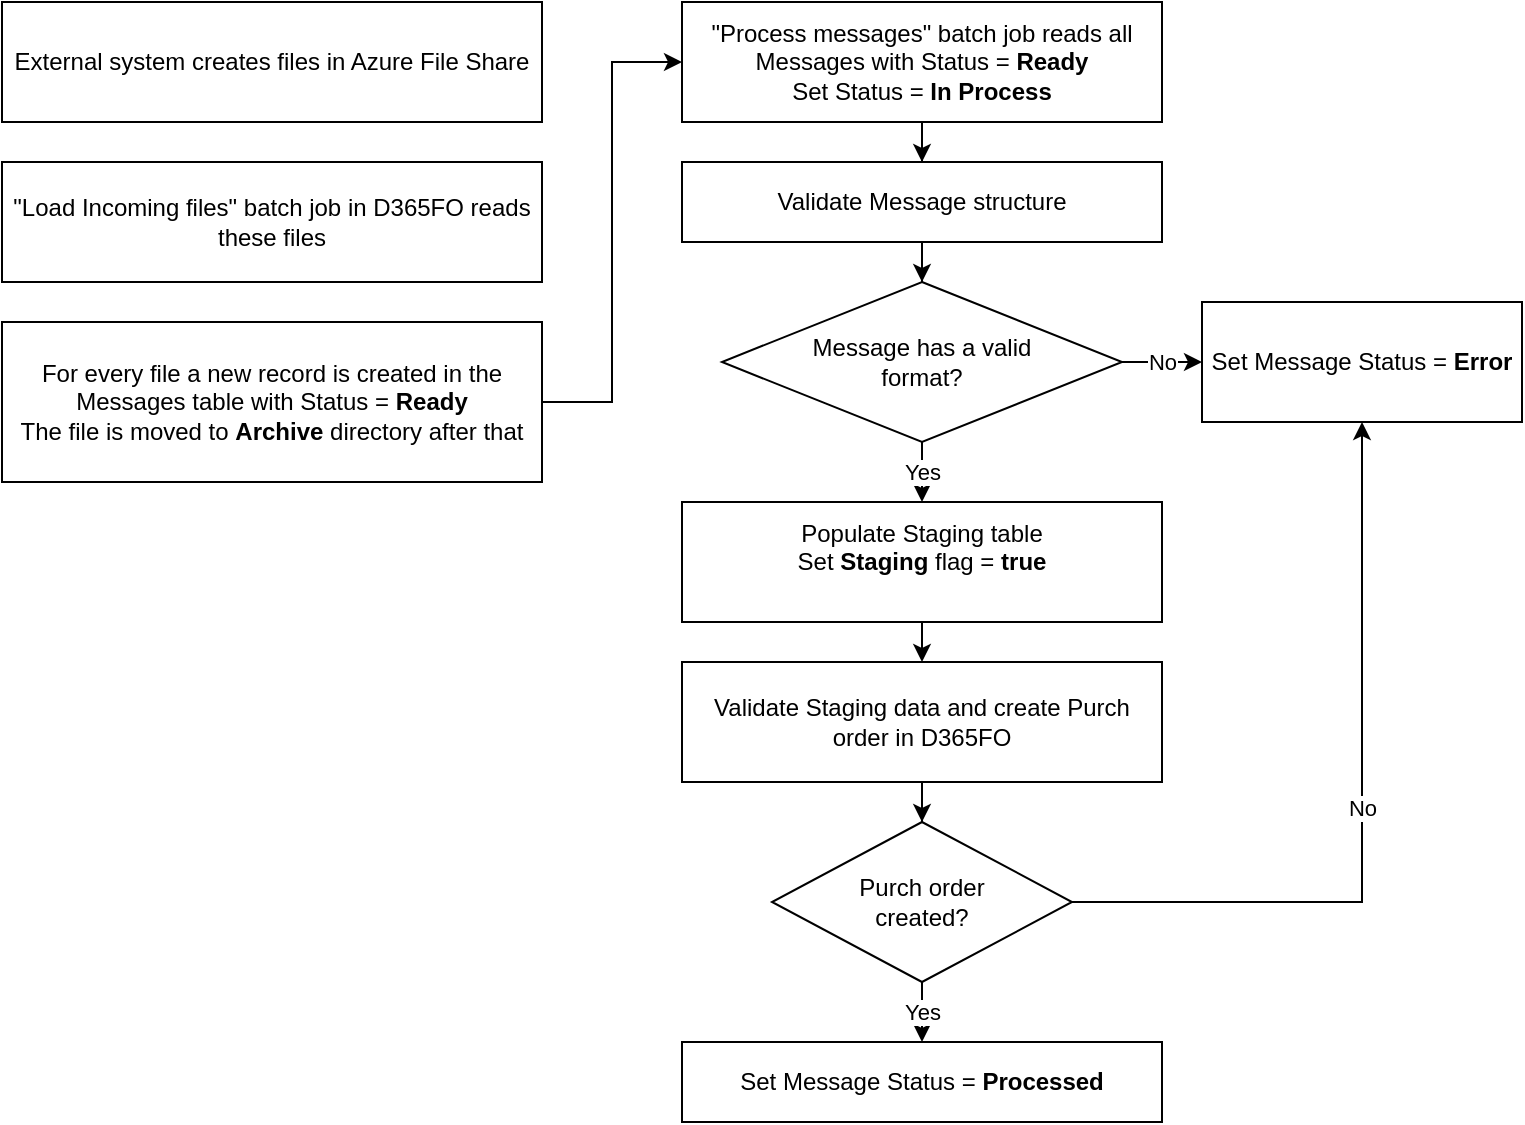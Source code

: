 <mxfile version="17.5.0" type="device"><diagram id="z9uU1f_HXPXULeF9c7at" name="Page-1"><mxGraphModel dx="1401" dy="779" grid="1" gridSize="10" guides="1" tooltips="1" connect="1" arrows="1" fold="1" page="1" pageScale="1" pageWidth="850" pageHeight="1100" math="0" shadow="0"><root><mxCell id="0"/><mxCell id="1" parent="0"/><mxCell id="t-R9a3pBUUL_cPrR9cQ_-1" value="External system creates files in Azure File Share" style="rounded=0;whiteSpace=wrap;html=1;" parent="1" vertex="1"><mxGeometry x="30" y="80" width="270" height="60" as="geometry"/></mxCell><mxCell id="gzNPV3z2deeb2RBVqjOM-12" value="Yes" style="edgeStyle=orthogonalEdgeStyle;rounded=0;orthogonalLoop=1;jettySize=auto;html=1;" parent="1" source="t-R9a3pBUUL_cPrR9cQ_-2" target="gzNPV3z2deeb2RBVqjOM-5" edge="1"><mxGeometry relative="1" as="geometry"/></mxCell><mxCell id="gzNPV3z2deeb2RBVqjOM-18" value="No" style="edgeStyle=orthogonalEdgeStyle;rounded=0;orthogonalLoop=1;jettySize=auto;html=1;" parent="1" source="t-R9a3pBUUL_cPrR9cQ_-2" target="gzNPV3z2deeb2RBVqjOM-9" edge="1"><mxGeometry relative="1" as="geometry"/></mxCell><mxCell id="t-R9a3pBUUL_cPrR9cQ_-2" value="&lt;div&gt;Message has a valid &lt;br&gt;&lt;/div&gt;&lt;div&gt;format?&lt;/div&gt;" style="rhombus;whiteSpace=wrap;html=1;" parent="1" vertex="1"><mxGeometry x="390" y="220" width="200" height="80" as="geometry"/></mxCell><mxCell id="gzNPV3z2deeb2RBVqjOM-1" value="&quot;Load Incoming files&quot; batch job in D365FO reads these files" style="rounded=0;whiteSpace=wrap;html=1;" parent="1" vertex="1"><mxGeometry x="30" y="160" width="270" height="60" as="geometry"/></mxCell><mxCell id="gzNPV3z2deeb2RBVqjOM-21" style="edgeStyle=orthogonalEdgeStyle;rounded=0;orthogonalLoop=1;jettySize=auto;html=1;entryX=0;entryY=0.5;entryDx=0;entryDy=0;" parent="1" source="gzNPV3z2deeb2RBVqjOM-2" target="gzNPV3z2deeb2RBVqjOM-3" edge="1"><mxGeometry relative="1" as="geometry"/></mxCell><mxCell id="gzNPV3z2deeb2RBVqjOM-2" value="&lt;div&gt;For every file a new record is created in the Messages table with Status = &lt;b&gt;Ready&lt;/b&gt;&lt;/div&gt;&lt;div&gt;The file is moved to &lt;b&gt;Archive &lt;/b&gt;directory after that&lt;br&gt;&lt;/div&gt;" style="rounded=0;whiteSpace=wrap;html=1;" parent="1" vertex="1"><mxGeometry x="30" y="240" width="270" height="80" as="geometry"/></mxCell><mxCell id="gzNPV3z2deeb2RBVqjOM-10" value="" style="edgeStyle=orthogonalEdgeStyle;rounded=0;orthogonalLoop=1;jettySize=auto;html=1;" parent="1" source="gzNPV3z2deeb2RBVqjOM-3" target="gzNPV3z2deeb2RBVqjOM-4" edge="1"><mxGeometry relative="1" as="geometry"/></mxCell><mxCell id="gzNPV3z2deeb2RBVqjOM-3" value="&lt;div&gt;&quot;Process messages&quot; batch job reads all Messages with Status = &lt;b&gt;Ready&lt;/b&gt;&lt;/div&gt;&lt;div&gt;Set Status = &lt;b&gt;In Process&lt;br&gt;&lt;/b&gt;&lt;/div&gt;" style="rounded=0;whiteSpace=wrap;html=1;" parent="1" vertex="1"><mxGeometry x="370" y="80" width="240" height="60" as="geometry"/></mxCell><mxCell id="gzNPV3z2deeb2RBVqjOM-11" value="" style="edgeStyle=orthogonalEdgeStyle;rounded=0;orthogonalLoop=1;jettySize=auto;html=1;" parent="1" source="gzNPV3z2deeb2RBVqjOM-4" target="t-R9a3pBUUL_cPrR9cQ_-2" edge="1"><mxGeometry relative="1" as="geometry"/></mxCell><mxCell id="gzNPV3z2deeb2RBVqjOM-4" value="Validate Message structure " style="rounded=0;whiteSpace=wrap;html=1;" parent="1" vertex="1"><mxGeometry x="370" y="160" width="240" height="40" as="geometry"/></mxCell><mxCell id="gzNPV3z2deeb2RBVqjOM-15" style="edgeStyle=orthogonalEdgeStyle;rounded=0;orthogonalLoop=1;jettySize=auto;html=1;exitX=0.5;exitY=1;exitDx=0;exitDy=0;entryX=0.5;entryY=0;entryDx=0;entryDy=0;" parent="1" source="gzNPV3z2deeb2RBVqjOM-5" target="gzNPV3z2deeb2RBVqjOM-6" edge="1"><mxGeometry relative="1" as="geometry"/></mxCell><mxCell id="gzNPV3z2deeb2RBVqjOM-5" value="&lt;div&gt;Populate Staging table&lt;/div&gt;&lt;div&gt;Set &lt;b&gt;Staging &lt;/b&gt;flag = &lt;b&gt;true&lt;/b&gt;&lt;br&gt;&lt;/div&gt;&lt;div&gt;&lt;br&gt;&lt;/div&gt;" style="rounded=0;whiteSpace=wrap;html=1;" parent="1" vertex="1"><mxGeometry x="370" y="330" width="240" height="60" as="geometry"/></mxCell><mxCell id="gzNPV3z2deeb2RBVqjOM-16" value="" style="edgeStyle=orthogonalEdgeStyle;rounded=0;orthogonalLoop=1;jettySize=auto;html=1;" parent="1" source="gzNPV3z2deeb2RBVqjOM-6" target="gzNPV3z2deeb2RBVqjOM-7" edge="1"><mxGeometry relative="1" as="geometry"/></mxCell><mxCell id="gzNPV3z2deeb2RBVqjOM-6" value="Validate Staging data and create Purch order in D365FO" style="rounded=0;whiteSpace=wrap;html=1;" parent="1" vertex="1"><mxGeometry x="370" y="410" width="240" height="60" as="geometry"/></mxCell><mxCell id="gzNPV3z2deeb2RBVqjOM-17" value="Yes" style="edgeStyle=orthogonalEdgeStyle;rounded=0;orthogonalLoop=1;jettySize=auto;html=1;" parent="1" source="gzNPV3z2deeb2RBVqjOM-7" target="gzNPV3z2deeb2RBVqjOM-8" edge="1"><mxGeometry relative="1" as="geometry"/></mxCell><mxCell id="gzNPV3z2deeb2RBVqjOM-20" value="No" style="edgeStyle=orthogonalEdgeStyle;rounded=0;orthogonalLoop=1;jettySize=auto;html=1;" parent="1" source="gzNPV3z2deeb2RBVqjOM-7" target="gzNPV3z2deeb2RBVqjOM-9" edge="1"><mxGeometry relative="1" as="geometry"/></mxCell><mxCell id="gzNPV3z2deeb2RBVqjOM-7" value="&lt;div&gt;Purch order &lt;br&gt;&lt;/div&gt;&lt;div&gt;created?&lt;/div&gt;" style="rhombus;whiteSpace=wrap;html=1;" parent="1" vertex="1"><mxGeometry x="415" y="490" width="150" height="80" as="geometry"/></mxCell><mxCell id="gzNPV3z2deeb2RBVqjOM-8" value="&lt;div&gt;Set Message Status = &lt;b&gt;Processed&lt;br&gt;&lt;/b&gt;&lt;/div&gt;" style="rounded=0;whiteSpace=wrap;html=1;" parent="1" vertex="1"><mxGeometry x="370" y="600" width="240" height="40" as="geometry"/></mxCell><mxCell id="gzNPV3z2deeb2RBVqjOM-9" value="Set Message Status = &lt;b&gt;Error&lt;/b&gt;" style="rounded=0;whiteSpace=wrap;html=1;" parent="1" vertex="1"><mxGeometry x="630" y="230" width="160" height="60" as="geometry"/></mxCell></root></mxGraphModel></diagram></mxfile>